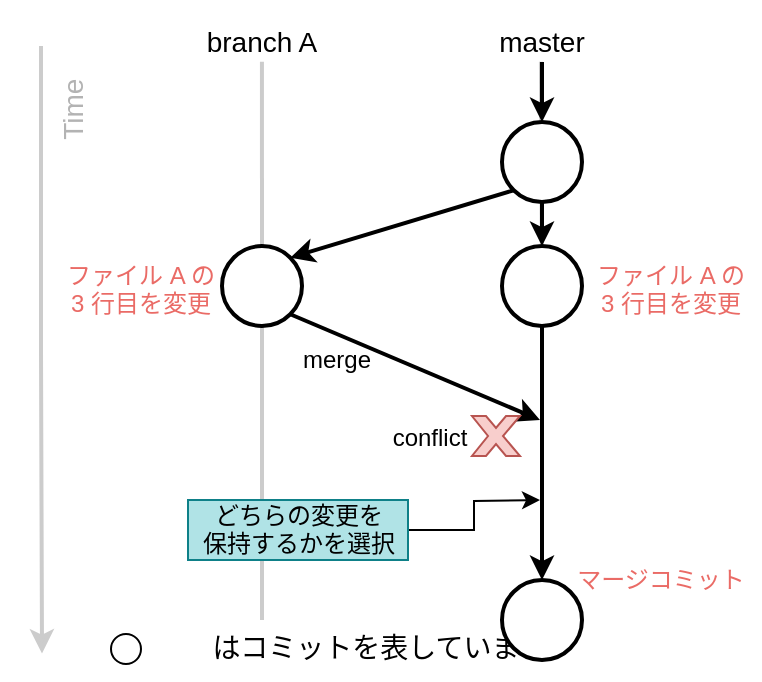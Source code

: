 <mxfile version="12.2.2" type="device" pages="1"><diagram id="Y-ilclIy4TbwW-naIVfk" name="ページ1"><mxGraphModel dx="621" dy="466" grid="1" gridSize="10" guides="1" tooltips="1" connect="1" arrows="1" fold="1" page="1" pageScale="1" pageWidth="827" pageHeight="1169" math="0" shadow="0"><root><mxCell id="0"/><mxCell id="1" parent="0"/><mxCell id="eC6nM0ZLJW6bDVk6-54X-1" value="はコミットを表しています　　　　　" style="rounded=0;whiteSpace=wrap;html=1;strokeColor=none;strokeWidth=2;fontSize=14;verticalAlign=bottom;spacingBottom=5;" parent="1" vertex="1"><mxGeometry x="170" y="40" width="380" height="340" as="geometry"/></mxCell><mxCell id="eC6nM0ZLJW6bDVk6-54X-2" value="" style="endArrow=none;html=1;strokeColor=#CCCCCC;entryX=0.5;entryY=1;entryDx=0;entryDy=0;strokeWidth=2;" parent="1" target="eC6nM0ZLJW6bDVk6-54X-23" edge="1"><mxGeometry width="50" height="50" relative="1" as="geometry"><mxPoint x="301" y="350" as="sourcePoint"/><mxPoint x="300.966" y="70.897" as="targetPoint"/></mxGeometry></mxCell><mxCell id="eC6nM0ZLJW6bDVk6-54X-4" value="" style="endArrow=none;html=1;strokeColor=#CCCCCC;entryX=0.5;entryY=1;entryDx=0;entryDy=0;strokeWidth=2;" parent="1" source="eC6nM0ZLJW6bDVk6-54X-23" edge="1"><mxGeometry width="50" height="50" relative="1" as="geometry"><mxPoint x="301" y="461.0" as="sourcePoint"/><mxPoint x="300.966" y="70.897" as="targetPoint"/></mxGeometry></mxCell><mxCell id="eC6nM0ZLJW6bDVk6-54X-5" value="" style="endArrow=none;html=1;strokeColor=#CCCCCC;entryX=0.5;entryY=1;entryDx=0;entryDy=0;strokeWidth=2;" parent="1" source="eC6nM0ZLJW6bDVk6-54X-11" edge="1"><mxGeometry width="50" height="50" relative="1" as="geometry"><mxPoint x="440.5" y="461" as="sourcePoint"/><mxPoint x="440.466" y="70.897" as="targetPoint"/></mxGeometry></mxCell><mxCell id="eC6nM0ZLJW6bDVk6-54X-6" style="edgeStyle=orthogonalEdgeStyle;rounded=0;orthogonalLoop=1;jettySize=auto;html=1;entryX=0.5;entryY=0;entryDx=0;entryDy=0;strokeColor=#000000;strokeWidth=2;" parent="1" source="eC6nM0ZLJW6bDVk6-54X-7" target="eC6nM0ZLJW6bDVk6-54X-11" edge="1"><mxGeometry relative="1" as="geometry"/></mxCell><mxCell id="eC6nM0ZLJW6bDVk6-54X-7" value="" style="ellipse;whiteSpace=wrap;html=1;strokeWidth=2;" parent="1" vertex="1"><mxGeometry x="421" y="101" width="40" height="40" as="geometry"/></mxCell><mxCell id="eC6nM0ZLJW6bDVk6-54X-8" style="edgeStyle=orthogonalEdgeStyle;rounded=0;orthogonalLoop=1;jettySize=auto;html=1;entryX=0.5;entryY=0;entryDx=0;entryDy=0;strokeWidth=2;" parent="1" source="eC6nM0ZLJW6bDVk6-54X-9" target="eC6nM0ZLJW6bDVk6-54X-7" edge="1"><mxGeometry relative="1" as="geometry"/></mxCell><mxCell id="eC6nM0ZLJW6bDVk6-54X-9" value="&lt;font style=&quot;font-size: 14px;&quot;&gt;master&lt;/font&gt;" style="text;html=1;strokeColor=none;fillColor=none;align=center;verticalAlign=middle;whiteSpace=wrap;rounded=0;fontSize=14;" parent="1" vertex="1"><mxGeometry x="401" y="51" width="80" height="20" as="geometry"/></mxCell><mxCell id="eC6nM0ZLJW6bDVk6-54X-12" value="" style="edgeStyle=orthogonalEdgeStyle;rounded=0;orthogonalLoop=1;jettySize=auto;html=1;strokeColor=#000000;strokeWidth=2;exitX=0.5;exitY=1;exitDx=0;exitDy=0;entryX=0.5;entryY=0;entryDx=0;entryDy=0;" parent="1" source="eC6nM0ZLJW6bDVk6-54X-11" edge="1" target="L6W2zwrVRSlmpxnErqqa-5"><mxGeometry relative="1" as="geometry"><mxPoint x="441.095" y="264.81" as="sourcePoint"/><mxPoint x="441" y="431" as="targetPoint"/></mxGeometry></mxCell><mxCell id="eC6nM0ZLJW6bDVk6-54X-14" value="&lt;font style=&quot;font-size: 14px&quot;&gt;branch A&lt;br&gt;&lt;/font&gt;" style="text;html=1;strokeColor=none;fillColor=none;align=center;verticalAlign=middle;whiteSpace=wrap;rounded=0;fontSize=14;" parent="1" vertex="1"><mxGeometry x="261" y="51" width="80" height="20" as="geometry"/></mxCell><mxCell id="eC6nM0ZLJW6bDVk6-54X-18" value="" style="endArrow=classic;html=1;exitX=0;exitY=1;exitDx=0;exitDy=0;entryX=1;entryY=0;entryDx=0;entryDy=0;strokeWidth=2;" parent="1" source="eC6nM0ZLJW6bDVk6-54X-7" target="eC6nM0ZLJW6bDVk6-54X-23" edge="1"><mxGeometry width="50" height="50" relative="1" as="geometry"><mxPoint x="201" y="291" as="sourcePoint"/><mxPoint x="315.142" y="186.858" as="targetPoint"/></mxGeometry></mxCell><mxCell id="eC6nM0ZLJW6bDVk6-54X-23" value="" style="ellipse;whiteSpace=wrap;html=1;strokeWidth=2;" parent="1" vertex="1"><mxGeometry x="281" y="163" width="40" height="40" as="geometry"/></mxCell><mxCell id="eC6nM0ZLJW6bDVk6-54X-24" value="" style="endArrow=classic;html=1;exitX=1;exitY=1;exitDx=0;exitDy=0;strokeWidth=2;" parent="1" source="eC6nM0ZLJW6bDVk6-54X-23" edge="1"><mxGeometry width="50" height="50" relative="1" as="geometry"><mxPoint x="436.857" y="145" as="sourcePoint"/><mxPoint x="440" y="250" as="targetPoint"/></mxGeometry></mxCell><mxCell id="eC6nM0ZLJW6bDVk6-54X-42" value="" style="group" parent="1" vertex="1" connectable="0"><mxGeometry x="181" y="63" width="80" height="308" as="geometry"/></mxCell><mxCell id="eC6nM0ZLJW6bDVk6-54X-43" style="edgeStyle=orthogonalEdgeStyle;rounded=0;orthogonalLoop=1;jettySize=auto;html=1;strokeColor=#CCCCCC;strokeWidth=2;" parent="eC6nM0ZLJW6bDVk6-54X-42" edge="1"><mxGeometry relative="1" as="geometry"><mxPoint x="9.5" as="sourcePoint"/><mxPoint x="10" y="303.781" as="targetPoint"/><Array as="points"><mxPoint x="9" y="151.89"/><mxPoint x="10" y="151.89"/></Array></mxGeometry></mxCell><mxCell id="eC6nM0ZLJW6bDVk6-54X-44" value="&lt;span style=&quot;font-size: 14px&quot;&gt;Time&lt;br&gt;&lt;/span&gt;" style="text;html=1;strokeColor=none;fillColor=none;align=center;verticalAlign=middle;whiteSpace=wrap;rounded=0;fontSize=14;rotation=-90;fontColor=#B3B3B3;" parent="eC6nM0ZLJW6bDVk6-54X-42" vertex="1"><mxGeometry x="-15" y="23.692" width="80" height="15.795" as="geometry"/></mxCell><mxCell id="eC6nM0ZLJW6bDVk6-54X-45" value="" style="ellipse;whiteSpace=wrap;html=1;strokeWidth=1;" parent="1" vertex="1"><mxGeometry x="225.5" y="357" width="15" height="15" as="geometry"/></mxCell><mxCell id="eC6nM0ZLJW6bDVk6-54X-11" value="" style="ellipse;whiteSpace=wrap;html=1;strokeWidth=2;" parent="1" vertex="1"><mxGeometry x="421" y="163" width="40" height="40" as="geometry"/></mxCell><mxCell id="BFLWdRVcDktsD-TG65Pm-2" value="&lt;font style=&quot;font-size: 12px&quot;&gt;merge&lt;br&gt;&lt;/font&gt;" style="text;html=1;strokeColor=none;fillColor=none;align=center;verticalAlign=middle;whiteSpace=wrap;rounded=0;" parent="1" vertex="1"><mxGeometry x="312.5" y="213.5" width="51" height="13" as="geometry"/></mxCell><mxCell id="L6W2zwrVRSlmpxnErqqa-2" value="ファイル A の&lt;br&gt;3 行目を変更" style="text;html=1;resizable=0;points=[];autosize=1;align=center;verticalAlign=top;spacingTop=-4;fontColor=#EA6B66;" vertex="1" parent="1"><mxGeometry x="460" y="168" width="90" height="30" as="geometry"/></mxCell><mxCell id="L6W2zwrVRSlmpxnErqqa-3" value="ファイル A の&lt;br&gt;3 行目を変更" style="text;html=1;resizable=0;points=[];autosize=1;align=center;verticalAlign=top;spacingTop=-4;fontColor=#EA6B66;" vertex="1" parent="1"><mxGeometry x="195" y="168" width="90" height="30" as="geometry"/></mxCell><mxCell id="L6W2zwrVRSlmpxnErqqa-4" value="" style="verticalLabelPosition=bottom;verticalAlign=top;html=1;shape=mxgraph.basic.x;align=center;fillColor=#f8cecc;strokeColor=#b85450;" vertex="1" parent="1"><mxGeometry x="406" y="248" width="24" height="20" as="geometry"/></mxCell><mxCell id="L6W2zwrVRSlmpxnErqqa-5" value="" style="ellipse;whiteSpace=wrap;html=1;strokeWidth=2;" vertex="1" parent="1"><mxGeometry x="421" y="330" width="40" height="40" as="geometry"/></mxCell><mxCell id="L6W2zwrVRSlmpxnErqqa-10" style="edgeStyle=orthogonalEdgeStyle;rounded=0;orthogonalLoop=1;jettySize=auto;html=1;fontColor=#000000;" edge="1" parent="1" source="L6W2zwrVRSlmpxnErqqa-9"><mxGeometry relative="1" as="geometry"><mxPoint x="440" y="290" as="targetPoint"/></mxGeometry></mxCell><mxCell id="L6W2zwrVRSlmpxnErqqa-9" value="どちらの変更を&lt;br&gt;保持するかを選択" style="text;html=1;resizable=0;points=[];autosize=1;align=center;verticalAlign=top;spacingTop=-6;fillColor=#b0e3e6;strokeColor=#0e8088;" vertex="1" parent="1"><mxGeometry x="264" y="290" width="110" height="30" as="geometry"/></mxCell><mxCell id="L6W2zwrVRSlmpxnErqqa-11" value="マージコミット" style="text;html=1;resizable=0;points=[];autosize=1;align=center;verticalAlign=top;spacingTop=-4;fontColor=#EA6B66;" vertex="1" parent="1"><mxGeometry x="450" y="320" width="100" height="20" as="geometry"/></mxCell><mxCell id="L6W2zwrVRSlmpxnErqqa-13" value="&lt;font style=&quot;font-size: 12px&quot;&gt;conflict&lt;br&gt;&lt;/font&gt;" style="text;html=1;strokeColor=none;fillColor=none;align=center;verticalAlign=middle;whiteSpace=wrap;rounded=0;" vertex="1" parent="1"><mxGeometry x="360" y="250" width="50" height="18" as="geometry"/></mxCell></root></mxGraphModel></diagram></mxfile>